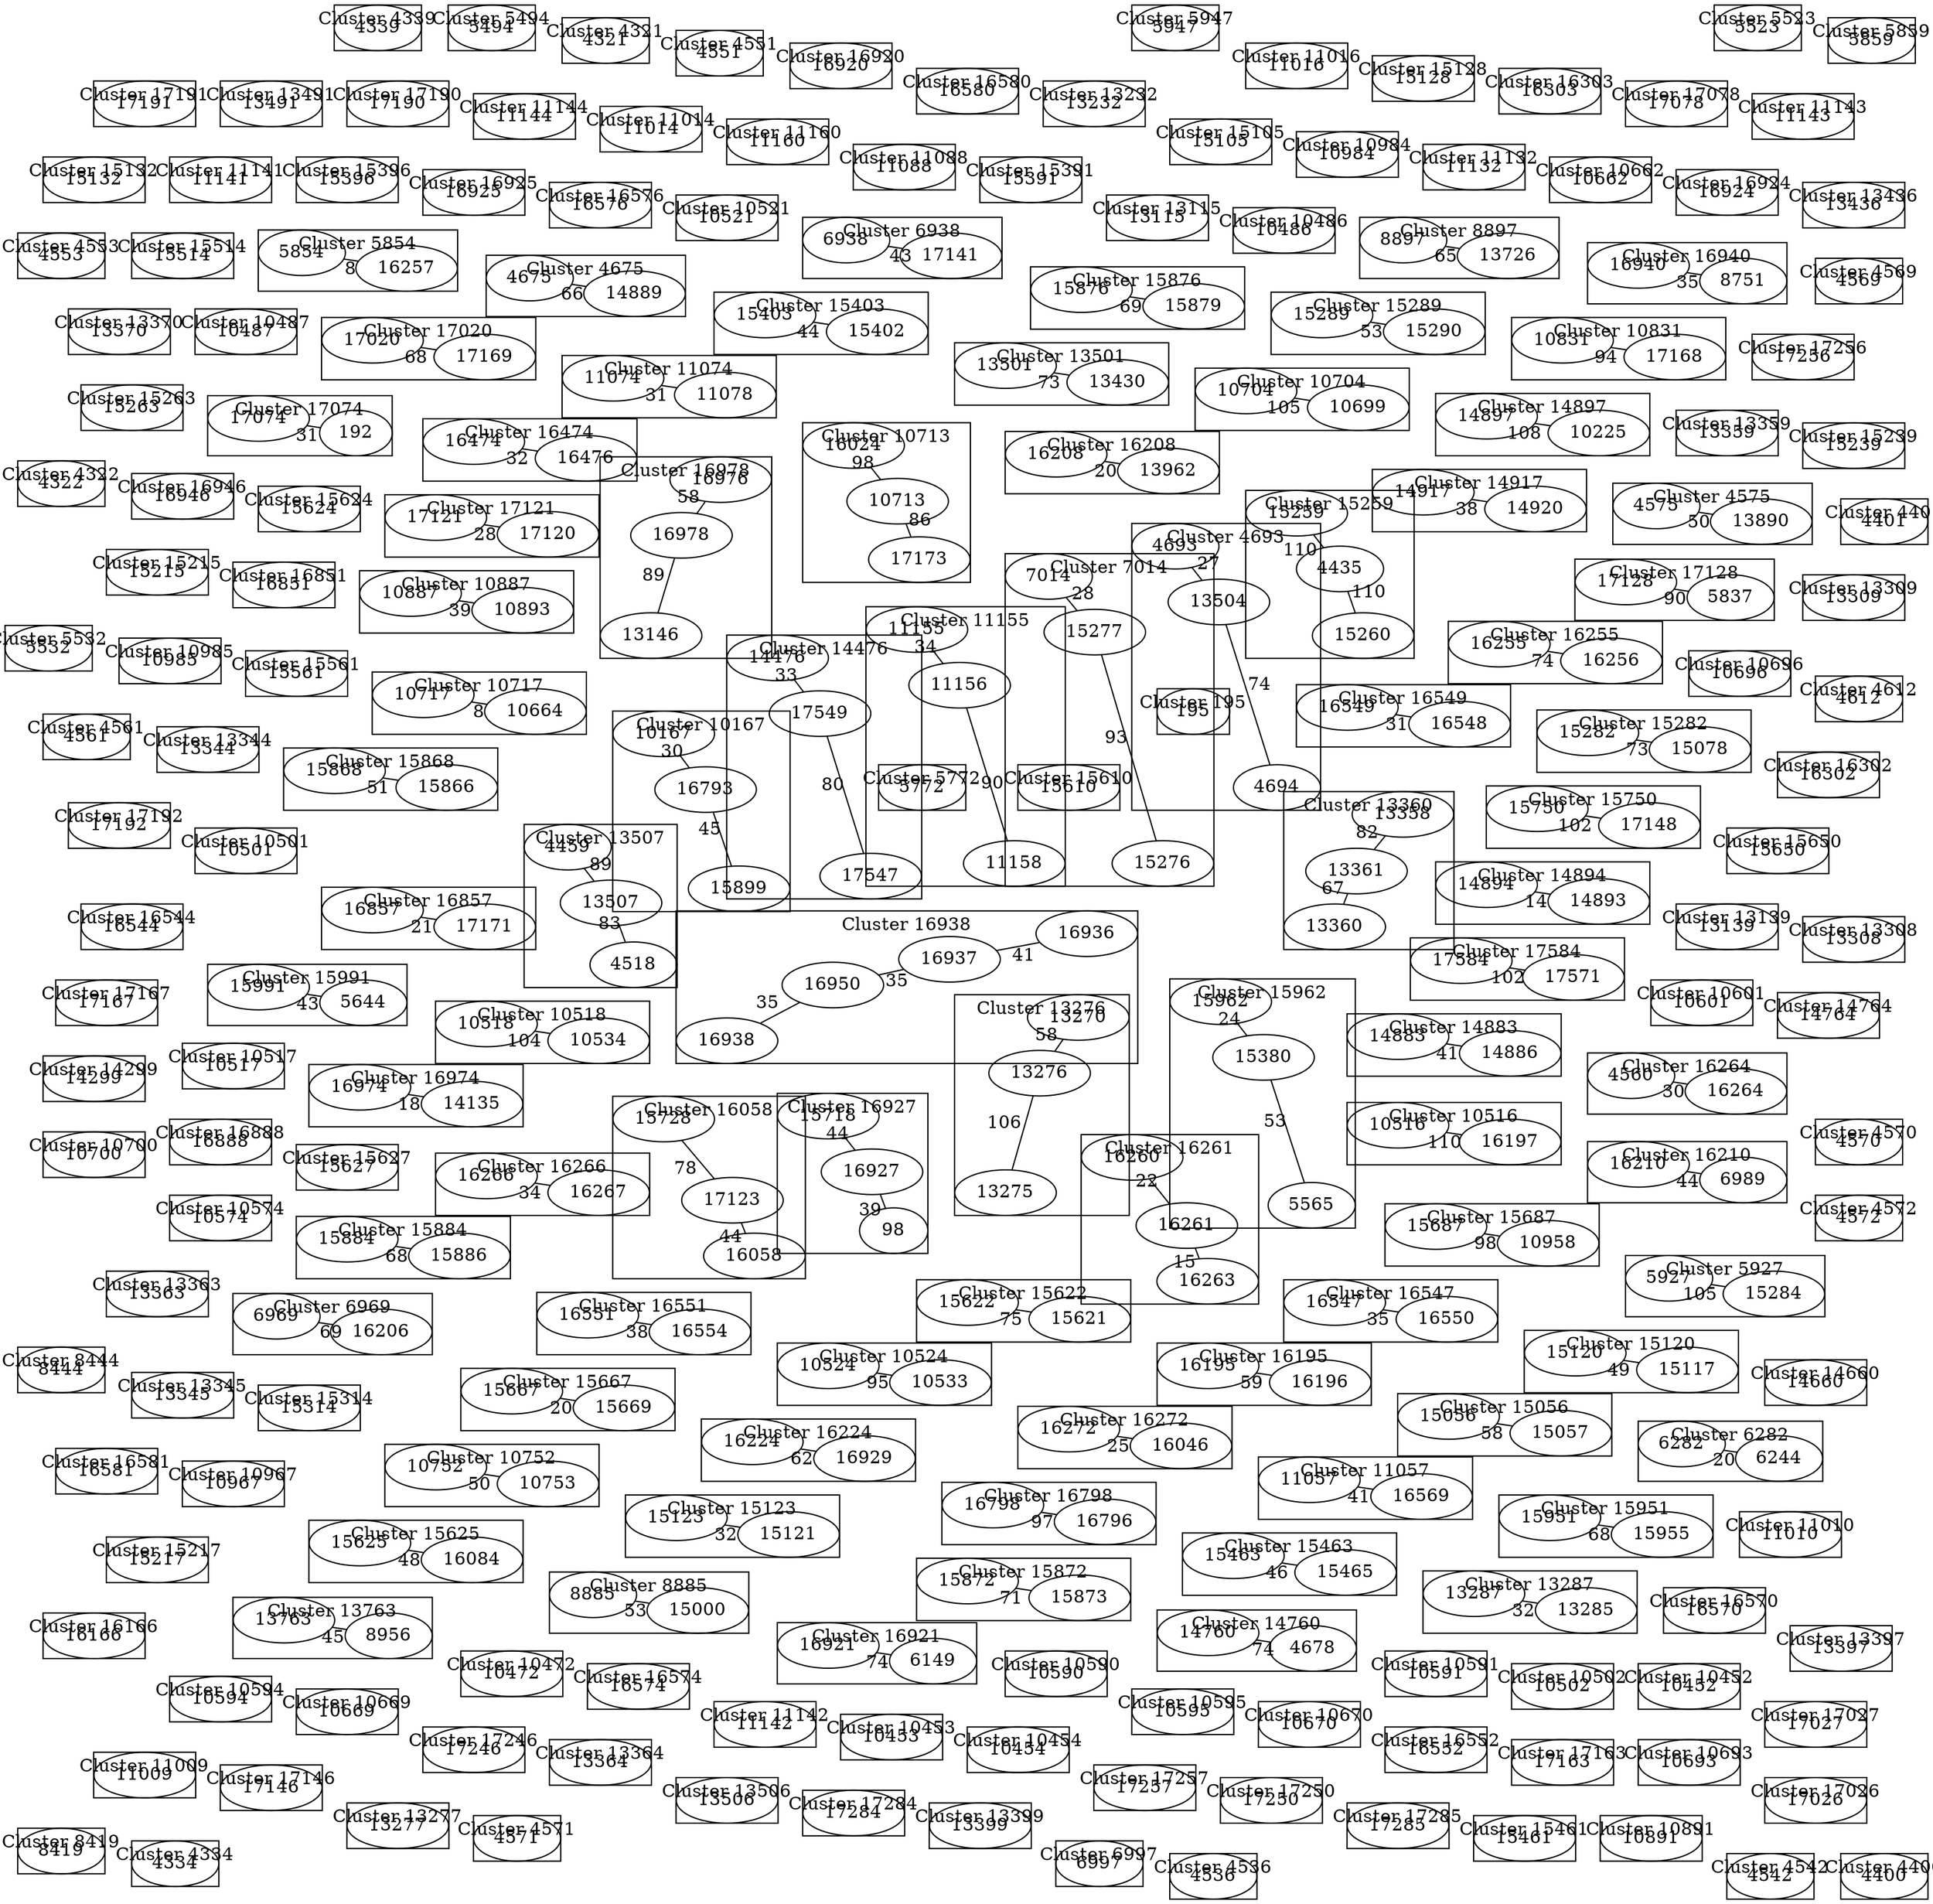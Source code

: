 graph MST {
  layout=neato;
  overlap=false;
  subgraph cluster_0 {
    label="Cluster 5772";
    5772;
  }
  subgraph cluster_1 {
    label="Cluster 15610";
    15610;
  }
  subgraph cluster_2 {
    label="Cluster 15622";
    15622;
    15621;
  }
  subgraph cluster_4 {
    label="Cluster 15627";
    15627;
  }
  subgraph cluster_5 {
    label="Cluster 15624";
    15624;
  }
  subgraph cluster_6 {
    label="Cluster 16547";
    16547;
    16550;
  }
  subgraph cluster_8 {
    label="Cluster 16549";
    16549;
    16548;
  }
  subgraph cluster_10 {
    label="Cluster 16551";
    16551;
    16554;
  }
  subgraph cluster_12 {
    label="Cluster 16195";
    16195;
    16196;
  }
  subgraph cluster_14 {
    label="Cluster 10516";
    10516;
    16197;
  }
  subgraph cluster_16 {
    label="Cluster 14883";
    14883;
    14886;
  }
  subgraph cluster_18 {
    label="Cluster 4675";
    4675;
    14889;
  }
  subgraph cluster_20 {
    label="Cluster 10524";
    10524;
    10533;
  }
  subgraph cluster_22 {
    label="Cluster 15314";
    15314;
  }
  subgraph cluster_23 {
    label="Cluster 15561";
    15561;
  }
  subgraph cluster_25 {
    label="Cluster 4561";
    4561;
  }
  subgraph cluster_26 {
    label="Cluster 4571";
    4571;
  }
  subgraph cluster_27 {
    label="Cluster 4572";
    4572;
  }
  subgraph cluster_28 {
    label="Cluster 4570";
    4570;
  }
  subgraph cluster_29 {
    label="Cluster 4612";
    4612;
  }
  subgraph cluster_30 {
    label="Cluster 4569";
    4569;
  }
  subgraph cluster_31 {
    label="Cluster 16851";
    16851;
  }
  subgraph cluster_32 {
    label="Cluster 10590";
    10590;
  }
  subgraph cluster_33 {
    label="Cluster 10591";
    10591;
  }
  subgraph cluster_36 {
    label="Cluster 16058";
    15728;
    17123;
    16058;
  }
  subgraph cluster_37 {
    label="Cluster 17128";
    17128;
    5837;
  }
  subgraph cluster_39 {
    label="Cluster 14917";
    14917;
    14920;
  }
  subgraph cluster_41 {
    label="Cluster 15667";
    15667;
    15669;
  }
  subgraph cluster_43 {
    label="Cluster 15687";
    15687;
    10958;
  }
  subgraph cluster_45 {
    label="Cluster 8885";
    8885;
    15000;
  }
  subgraph cluster_47 {
    label="Cluster 15056";
    15056;
    15057;
  }
  subgraph cluster_49 {
    label="Cluster 16208";
    16208;
    13962;
  }
  subgraph cluster_51 {
    label="Cluster 16210";
    16210;
    6989;
  }
  subgraph cluster_53 {
    label="Cluster 10486";
    10486;
  }
  subgraph cluster_54 {
    label="Cluster 10487";
    10487;
  }
  subgraph cluster_55 {
    label="Cluster 10501";
    10501;
  }
  subgraph cluster_56 {
    label="Cluster 10472";
    10472;
  }
  subgraph cluster_57 {
    label="Cluster 10502";
    10502;
  }
  subgraph cluster_58 {
    label="Cluster 10452";
    10452;
  }
  subgraph cluster_59 {
    label="Cluster 10601";
    10601;
  }
  subgraph cluster_60 {
    label="Cluster 13115";
    13115;
  }
  subgraph cluster_61 {
    label="Cluster 10521";
    10521;
  }
  subgraph cluster_62 {
    label="Cluster 10518";
    10518;
    10534;
  }
  subgraph cluster_64 {
    label="Cluster 10517";
    10517;
  }
  subgraph cluster_66 {
    label="Cluster 16261";
    16260;
    16261;
    16263;
  }
  subgraph cluster_68 {
    label="Cluster 4551";
    4551;
  }
  subgraph cluster_69 {
    label="Cluster 16264";
    4560;
    16264;
  }
  subgraph cluster_70 {
    label="Cluster 4553";
    4553;
  }
  subgraph cluster_71 {
    label="Cluster 16266";
    16266;
    16267;
  }
  subgraph cluster_73 {
    label="Cluster 16272";
    16272;
    16046;
  }
  subgraph cluster_75 {
    label="Cluster 10967";
    10967;
  }
  subgraph cluster_76 {
    label="Cluster 16574";
    16574;
  }
  subgraph cluster_77 {
    label="Cluster 16570";
    16570;
  }
  subgraph cluster_78 {
    label="Cluster 16576";
    16576;
  }
  subgraph cluster_79 {
    label="Cluster 17584";
    17584;
    17571;
  }
  subgraph cluster_81 {
    label="Cluster 16474";
    16474;
    16476;
  }
  subgraph cluster_83 {
    label="Cluster 16888";
    16888;
  }
  subgraph cluster_84 {
    label="Cluster 10574";
    10574;
  }
  subgraph cluster_85 {
    label="Cluster 10594";
    10594;
  }
  subgraph cluster_86 {
    label="Cluster 10595";
    10595;
  }
  subgraph cluster_87 {
    label="Cluster 13139";
    13139;
  }
  subgraph cluster_88 {
    label="Cluster 4322";
    4322;
  }
  subgraph cluster_89 {
    label="Cluster 8444";
    8444;
  }
  subgraph cluster_90 {
    label="Cluster 8419";
    8419;
  }
  subgraph cluster_91 {
    label="Cluster 13359";
    13359;
  }
  subgraph cluster_94 {
    label="Cluster 13360";
    13361;
    13358;
    13360;
  }
  subgraph cluster_95 {
    label="Cluster 16924";
    16924;
  }
  subgraph cluster_96 {
    label="Cluster 16925";
    16925;
  }
  subgraph cluster_98 {
    label="Cluster 16927";
    15718;
    16927;
    98;
  }
  subgraph cluster_100 {
    label="Cluster 16224";
    16224;
    16929;
  }
  subgraph cluster_102 {
    label="Cluster 6997";
    6997;
  }
  subgraph cluster_103 {
    label="Cluster 13344";
    13344;
  }
  subgraph cluster_105 {
    label="Cluster 16940";
    16940;
    8751;
  }
  subgraph cluster_107 {
    label="Cluster 10669";
    10669;
  }
  subgraph cluster_108 {
    label="Cluster 10670";
    10670;
  }
  subgraph cluster_109 {
    label="Cluster 10696";
    10696;
  }
  subgraph cluster_110 {
    label="Cluster 10662";
    10662;
  }
  subgraph cluster_111 {
    label="Cluster 14894";
    14894;
    14893;
  }
  subgraph cluster_113 {
    label="Cluster 14897";
    14897;
    10225;
  }
  subgraph cluster_115 {
    label="Cluster 16255";
    16255;
    16256;
  }
  subgraph cluster_117 {
    label="Cluster 5854";
    5854;
    16257;
  }
  subgraph cluster_119 {
    label="Cluster 5859";
    5859;
  }
  subgraph cluster_120 {
    label="Cluster 6969";
    6969;
    16206;
  }
  subgraph cluster_122 {
    label="Cluster 15962";
    15962;
    15380;
    5565;
  }
  subgraph cluster_125 {
    label="Cluster 4321";
    4321;
  }
  subgraph cluster_126 {
    label="Cluster 15391";
    15391;
  }
  subgraph cluster_127 {
    label="Cluster 15396";
    15396;
  }
  subgraph cluster_128 {
    label="Cluster 5532";
    5532;
  }
  subgraph cluster_129 {
    label="Cluster 7014";
    7014;
    15277;
    15276;
  }
  subgraph cluster_132 {
    label="Cluster 17121";
    17121;
    17120;
  }
  subgraph cluster_134 {
    label="Cluster 11141";
    11141;
  }
  subgraph cluster_135 {
    label="Cluster 11142";
    11142;
  }
  subgraph cluster_136 {
    label="Cluster 11132";
    11132;
  }
  subgraph cluster_137 {
    label="Cluster 11088";
    11088;
  }
  subgraph cluster_138 {
    label="Cluster 10752";
    10752;
    10753;
  }
  subgraph cluster_140 {
    label="Cluster 4334";
    4334;
  }
  subgraph cluster_141 {
    label="Cluster 4536";
    4536;
  }
  subgraph cluster_142 {
    label="Cluster 4542";
    4542;
  }
  subgraph cluster_143 {
    label="Cluster 15514";
    15514;
  }
  subgraph cluster_145 {
    label="Cluster 16938";
    16937;
    16936;
    16938;
    16950;
  }
  subgraph cluster_147 {
    label="Cluster 16946";
    16946;
  }
  subgraph cluster_148 {
    label="Cluster 13345";
    13345;
  }
  subgraph cluster_149 {
    label="Cluster 10453";
    10453;
  }
  subgraph cluster_150 {
    label="Cluster 10454";
    10454;
  }
  subgraph cluster_151 {
    label="Cluster 195";
    195;
  }
  subgraph cluster_152 {
    label="Cluster 17074";
    17074;
    192;
  }
  subgraph cluster_154 {
    label="Cluster 16552";
    16552;
  }
  subgraph cluster_155 {
    label="Cluster 10984";
    10984;
  }
  subgraph cluster_156 {
    label="Cluster 10985";
    10985;
  }
  subgraph cluster_157 {
    label="Cluster 11057";
    11057;
    16569;
  }
  subgraph cluster_159 {
    label="Cluster 17246";
    17246;
  }
  subgraph cluster_160 {
    label="Cluster 17163";
    17163;
  }
  subgraph cluster_161 {
    label="Cluster 10704";
    10704;
    10699;
  }
  subgraph cluster_163 {
    label="Cluster 10693";
    10693;
  }
  subgraph cluster_164 {
    label="Cluster 15650";
    15650;
  }
  subgraph cluster_165 {
    label="Cluster 10717";
    10717;
    10664;
  }
  subgraph cluster_167 {
    label="Cluster 11074";
    11074;
    11078;
  }
  subgraph cluster_169 {
    label="Cluster 11155";
    11155;
    11156;
    11158;
  }
  subgraph cluster_172 {
    label="Cluster 15105";
    15105;
  }
  subgraph cluster_173 {
    label="Cluster 11160";
    11160;
  }
  subgraph cluster_174 {
    label="Cluster 15215";
    15215;
  }
  subgraph cluster_175 {
    label="Cluster 13363";
    13363;
  }
  subgraph cluster_176 {
    label="Cluster 15217";
    15217;
  }
  subgraph cluster_177 {
    label="Cluster 13364";
    13364;
  }
  subgraph cluster_178 {
    label="Cluster 11010";
    11010;
  }
  subgraph cluster_179 {
    label="Cluster 11014";
    11014;
  }
  subgraph cluster_180 {
    label="Cluster 11009";
    11009;
  }
  subgraph cluster_181 {
    label="Cluster 17257";
    17257;
  }
  subgraph cluster_182 {
    label="Cluster 17256";
    17256;
  }
  subgraph cluster_183 {
    label="Cluster 11143";
    11143;
  }
  subgraph cluster_184 {
    label="Cluster 11144";
    11144;
  }
  subgraph cluster_185 {
    label="Cluster 10887";
    10887;
    10893;
  }
  subgraph cluster_187 {
    label="Cluster 15259";
    15259;
    4435;
    15260;
  }
  subgraph cluster_189 {
    label="Cluster 4400";
    4400;
  }
  subgraph cluster_191 {
    label="Cluster 4401";
    4401;
  }
  subgraph cluster_192 {
    label="Cluster 5523";
    5523;
  }
  subgraph cluster_193 {
    label="Cluster 15263";
    15263;
  }
  subgraph cluster_194 {
    label="Cluster 10167";
    10167;
    16793;
    15899;
  }
  subgraph cluster_197 {
    label="Cluster 16798";
    16798;
    16796;
  }
  subgraph cluster_199 {
    label="Cluster 6282";
    6282;
    6244;
  }
  subgraph cluster_201 {
    label="Cluster 14476";
    14476;
    17549;
    17547;
  }
  subgraph cluster_204 {
    label="Cluster 16544";
    16544;
  }
  subgraph cluster_205 {
    label="Cluster 17146";
    17146;
  }
  subgraph cluster_206 {
    label="Cluster 15750";
    15750;
    17148;
  }
  subgraph cluster_209 {
    label="Cluster 10713";
    16024;
    10713;
    17173;
  }
  subgraph cluster_210 {
    label="Cluster 5947";
    5947;
  }
  subgraph cluster_211 {
    label="Cluster 17250";
    17250;
  }
  subgraph cluster_212 {
    label="Cluster 17026";
    17026;
  }
  subgraph cluster_213 {
    label="Cluster 17027";
    17027;
  }
  subgraph cluster_214 {
    label="Cluster 14660";
    14660;
  }
  subgraph cluster_215 {
    label="Cluster 17078";
    17078;
  }
  subgraph cluster_216 {
    label="Cluster 13232";
    13232;
  }
  subgraph cluster_217 {
    label="Cluster 17190";
    17190;
  }
  subgraph cluster_218 {
    label="Cluster 13491";
    13491;
  }
  subgraph cluster_219 {
    label="Cluster 17191";
    17191;
  }
  subgraph cluster_220 {
    label="Cluster 13370";
    13370;
  }
  subgraph cluster_221 {
    label="Cluster 17192";
    17192;
  }
  subgraph cluster_222 {
    label="Cluster 13763";
    13763;
    8956;
  }
  subgraph cluster_224 {
    label="Cluster 13501";
    13501;
    13430;
  }
  subgraph cluster_226 {
    label="Cluster 4693";
    4693;
    13504;
    4694;
  }
  subgraph cluster_229 {
    label="Cluster 13506";
    13506;
  }
  subgraph cluster_230 {
    label="Cluster 5494";
    5494;
  }
  subgraph cluster_232 {
    label="Cluster 13507";
    4459;
    13507;
    4518;
  }
  subgraph cluster_234 {
    label="Cluster 14760";
    14760;
    4678;
  }
  subgraph cluster_236 {
    label="Cluster 14764";
    14764;
  }
  subgraph cluster_237 {
    label="Cluster 4575";
    4575;
    13890;
  }
  subgraph cluster_239 {
    label="Cluster 15951";
    15951;
    15955;
  }
  subgraph cluster_241 {
    label="Cluster 15123";
    15123;
    15121;
  }
  subgraph cluster_243 {
    label="Cluster 16302";
    16302;
  }
  subgraph cluster_244 {
    label="Cluster 16303";
    16303;
  }
  subgraph cluster_245 {
    label="Cluster 16580";
    16580;
  }
  subgraph cluster_246 {
    label="Cluster 17167";
    17167;
  }
  subgraph cluster_247 {
    label="Cluster 16581";
    16581;
  }
  subgraph cluster_248 {
    label="Cluster 10831";
    10831;
    17168;
  }
  subgraph cluster_250 {
    label="Cluster 17020";
    17020;
    17169;
  }
  subgraph cluster_252 {
    label="Cluster 16857";
    16857;
    17171;
  }
  subgraph cluster_255 {
    label="Cluster 8897";
    8897;
    13726;
  }
  subgraph cluster_257 {
    label="Cluster 17284";
    17284;
  }
  subgraph cluster_258 {
    label="Cluster 13399";
    13399;
  }
  subgraph cluster_259 {
    label="Cluster 17285";
    17285;
  }
  subgraph cluster_260 {
    label="Cluster 13397";
    13397;
  }
  subgraph cluster_261 {
    label="Cluster 15120";
    15120;
    15117;
  }
  subgraph cluster_263 {
    label="Cluster 15128";
    15128;
  }
  subgraph cluster_264 {
    label="Cluster 15132";
    15132;
  }
  subgraph cluster_265 {
    label="Cluster 14299";
    14299;
  }
  subgraph cluster_266 {
    label="Cluster 10700";
    10700;
  }
  subgraph cluster_267 {
    label="Cluster 16974";
    16974;
    14135;
  }
  subgraph cluster_269 {
    label="Cluster 16978";
    16978;
    16976;
    13146;
  }
  subgraph cluster_272 {
    label="Cluster 6938";
    6938;
    17141;
  }
  subgraph cluster_274 {
    label="Cluster 13276";
    13276;
    13270;
    13275;
  }
  subgraph cluster_277 {
    label="Cluster 16166";
    16166;
  }
  subgraph cluster_278 {
    label="Cluster 13277";
    13277;
  }
  subgraph cluster_279 {
    label="Cluster 4339";
    4339;
  }
  subgraph cluster_280 {
    label="Cluster 15625";
    15625;
    16084;
  }
  subgraph cluster_282 {
    label="Cluster 15461";
    15461;
  }
  subgraph cluster_283 {
    label="Cluster 10891";
    10891;
  }
  subgraph cluster_284 {
    label="Cluster 15463";
    15463;
    15465;
  }
  subgraph cluster_286 {
    label="Cluster 15282";
    15282;
    15078;
  }
  subgraph cluster_288 {
    label="Cluster 5927";
    5927;
    15284;
  }
  subgraph cluster_290 {
    label="Cluster 15289";
    15289;
    15290;
  }
  subgraph cluster_292 {
    label="Cluster 15403";
    15403;
    15402;
  }
  subgraph cluster_294 {
    label="Cluster 15991";
    15991;
    5644;
  }
  subgraph cluster_296 {
    label="Cluster 15884";
    15884;
    15886;
  }
  subgraph cluster_298 {
    label="Cluster 15868";
    15868;
    15866;
  }
  subgraph cluster_300 {
    label="Cluster 15872";
    15872;
    15873;
  }
  subgraph cluster_302 {
    label="Cluster 15876";
    15876;
    15879;
  }
  subgraph cluster_304 {
    label="Cluster 13308";
    13308;
  }
  subgraph cluster_305 {
    label="Cluster 13309";
    13309;
  }
  subgraph cluster_306 {
    label="Cluster 13287";
    13287;
    13285;
  }
  subgraph cluster_308 {
    label="Cluster 15239";
    15239;
  }
  subgraph cluster_309 {
    label="Cluster 13436";
    13436;
  }
  subgraph cluster_310 {
    label="Cluster 11016";
    11016;
  }
  subgraph cluster_311 {
    label="Cluster 16920";
    16920;
  }
  subgraph cluster_312 {
    label="Cluster 16921";
    16921;
    6149;
  }
  5854 -- 16257 [label="8", len=0.08];
  10717 -- 10664 [label="8", len=0.08];
  14894 -- 14893 [label="14", len=0.14];
  16261 -- 16263 [label="15", len=0.15];
  16974 -- 14135 [label="18", len=0.18];
  6282 -- 6244 [label="20", len=0.2];
  15667 -- 15669 [label="20", len=0.2];
  16208 -- 13962 [label="20", len=0.2];
  16857 -- 17171 [label="21", len=0.21];
  16260 -- 16261 [label="22", len=0.22];
  15962 -- 15380 [label="24", len=0.24];
  16272 -- 16046 [label="25", len=0.25];
  4693 -- 13504 [label="27", len=0.27];
  17121 -- 17120 [label="28", len=0.28];
  7014 -- 15277 [label="28", len=0.28];
  10167 -- 16793 [label="30", len=0.3];
  16264 -- 4560 [label="30", len=0.3];
  17074 -- 192 [label="31", len=0.31];
  11074 -- 11078 [label="31", len=0.31];
  16549 -- 16548 [label="31", len=0.31];
  13287 -- 13285 [label="32", len=0.32];
  15123 -- 15121 [label="32", len=0.32];
  16474 -- 16476 [label="32", len=0.32];
  14476 -- 17549 [label="33", len=0.33];
  11155 -- 11156 [label="34", len=0.34];
  16266 -- 16267 [label="34", len=0.34];
  16938 -- 16950 [label="35", len=0.35];
  16547 -- 16550 [label="35", len=0.35];
  16937 -- 16950 [label="35", len=0.35];
  16940 -- 8751 [label="35", len=0.35];
  16551 -- 16554 [label="38", len=0.38];
  14917 -- 14920 [label="38", len=0.38];
  10887 -- 10893 [label="39", len=0.39];
  16927 -- 98 [label="39", len=0.39];
  16937 -- 16936 [label="41", len=0.41];
  14883 -- 14886 [label="41", len=0.41];
  11057 -- 16569 [label="41", len=0.41];
  6938 -- 17141 [label="43", len=0.43];
  15991 -- 5644 [label="43", len=0.43];
  15403 -- 15402 [label="44", len=0.44];
  16058 -- 17123 [label="44", len=0.44];
  15718 -- 16927 [label="44", len=0.44];
  16210 -- 6989 [label="44", len=0.44];
  13763 -- 8956 [label="45", len=0.45];
  16793 -- 15899 [label="45", len=0.45];
  15463 -- 15465 [label="46", len=0.46];
  15625 -- 16084 [label="48", len=0.48];
  15120 -- 15117 [label="49", len=0.49];
  10752 -- 10753 [label="50", len=0.5];
  4575 -- 13890 [label="50", len=0.5];
  15868 -- 15866 [label="51", len=0.51];
  15380 -- 5565 [label="53", len=0.53];
  15289 -- 15290 [label="53", len=0.53];
  8885 -- 15000 [label="53", len=0.53];
  16978 -- 16976 [label="58", len=0.58];
  13276 -- 13270 [label="58", len=0.58];
  15056 -- 15057 [label="58", len=0.58];
  16195 -- 16196 [label="59", len=0.59];
  16224 -- 16929 [label="62", len=0.62];
  8897 -- 13726 [label="65", len=0.65];
  4675 -- 14889 [label="66", len=0.66];
  13360 -- 13361 [label="67", len=0.67];
  17020 -- 17169 [label="68", len=0.68];
  15884 -- 15886 [label="68", len=0.68];
  15951 -- 15955 [label="68", len=0.68];
  15876 -- 15879 [label="69", len=0.69];
  6969 -- 16206 [label="69", len=0.69];
  15872 -- 15873 [label="71", len=0.71];
  13501 -- 13430 [label="73", len=0.73];
  15282 -- 15078 [label="73", len=0.73];
  16255 -- 16256 [label="74", len=0.74];
  13504 -- 4694 [label="74", len=0.74];
  16921 -- 6149 [label="74", len=0.74];
  14760 -- 4678 [label="74", len=0.74];
  15622 -- 15621 [label="75", len=0.75];
  15728 -- 17123 [label="78", len=0.78];
  17547 -- 17549 [label="80", len=0.8];
  13361 -- 13358 [label="82", len=0.82];
  13507 -- 4518 [label="83", len=0.83];
  10713 -- 17173 [label="86", len=0.86];
  4459 -- 13507 [label="89", len=0.89];
  16978 -- 13146 [label="89", len=0.89];
  11158 -- 11156 [label="90", len=0.9];
  17128 -- 5837 [label="90", len=0.9];
  15276 -- 15277 [label="93", len=0.93];
  10831 -- 17168 [label="94", len=0.94];
  10524 -- 10533 [label="95", len=0.95];
  16798 -- 16796 [label="97", len=0.97];
  16024 -- 10713 [label="98", len=0.98];
  15687 -- 10958 [label="98", len=0.98];
  17584 -- 17571 [label="102", len=1.02];
  15750 -- 17148 [label="102", len=1.02];
  10518 -- 10534 [label="104", len=1.04];
  5927 -- 15284 [label="105", len=1.05];
  10704 -- 10699 [label="105", len=1.05];
  13275 -- 13276 [label="106", len=1.06];
  14897 -- 10225 [label="108", len=1.08];
  10516 -- 16197 [label="110", len=1.1];
  15259 -- 4435 [label="110", len=1.1];
  4435 -- 15260 [label="110", len=1.1];
}
